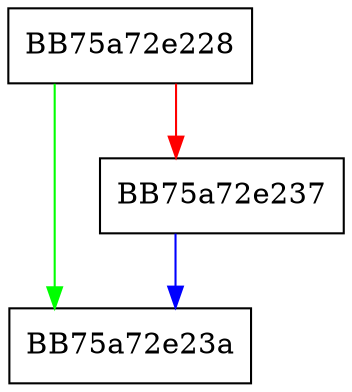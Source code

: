 digraph replace {
  node [shape="box"];
  graph [splines=ortho];
  BB75a72e228 -> BB75a72e23a [color="green"];
  BB75a72e228 -> BB75a72e237 [color="red"];
  BB75a72e237 -> BB75a72e23a [color="blue"];
}
